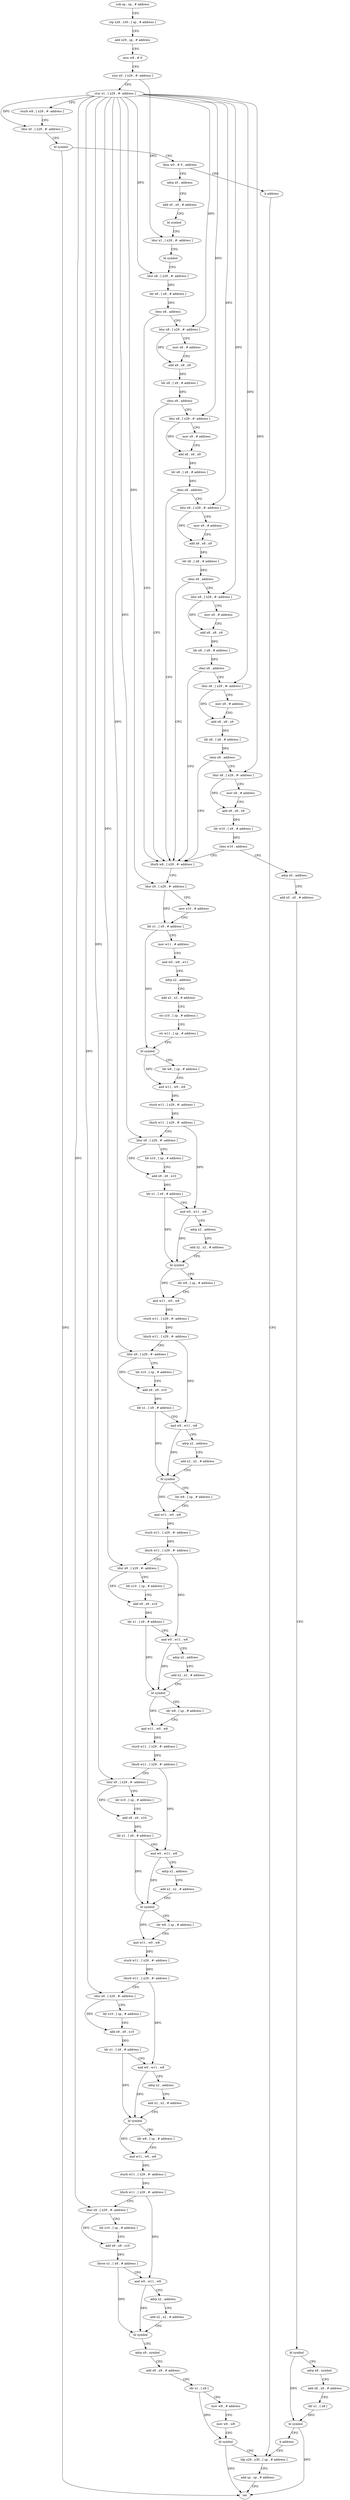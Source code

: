 digraph "func" {
"4390580" [label = "sub sp , sp , # address" ]
"4390584" [label = "stp x29 , x30 , [ sp , # address ]" ]
"4390588" [label = "add x29 , sp , # address" ]
"4390592" [label = "mov w8 , # 0" ]
"4390596" [label = "stur x0 , [ x29 , #- address ]" ]
"4390600" [label = "stur x1 , [ x29 , #- address ]" ]
"4390604" [label = "sturb w8 , [ x29 , #- address ]" ]
"4390608" [label = "ldur x0 , [ x29 , #- address ]" ]
"4390612" [label = "bl symbol" ]
"4390616" [label = "tbnz w0 , # 0 , address" ]
"4390624" [label = "adrp x0 , address" ]
"4390620" [label = "b address" ]
"4390628" [label = "add x0 , x0 , # address" ]
"4390632" [label = "bl symbol" ]
"4390636" [label = "ldur x1 , [ x29 , #- address ]" ]
"4390640" [label = "bl symbol" ]
"4390644" [label = "ldur x8 , [ x29 , #- address ]" ]
"4390648" [label = "ldr x8 , [ x8 , # address ]" ]
"4390652" [label = "cbnz x8 , address" ]
"4390808" [label = "ldurb w8 , [ x29 , #- address ]" ]
"4390656" [label = "ldur x8 , [ x29 , #- address ]" ]
"4391164" [label = "ldp x29 , x30 , [ sp , # address ]" ]
"4390812" [label = "ldur x9 , [ x29 , #- address ]" ]
"4390816" [label = "mov x10 , # address" ]
"4390820" [label = "ldr x1 , [ x9 , # address ]" ]
"4390824" [label = "mov w11 , # address" ]
"4390828" [label = "and w0 , w8 , w11" ]
"4390832" [label = "adrp x2 , address" ]
"4390836" [label = "add x2 , x2 , # address" ]
"4390840" [label = "str x10 , [ sp , # address ]" ]
"4390844" [label = "str w11 , [ sp , # address ]" ]
"4390848" [label = "bl symbol" ]
"4390852" [label = "ldr w8 , [ sp , # address ]" ]
"4390856" [label = "and w11 , w0 , w8" ]
"4390860" [label = "sturb w11 , [ x29 , #- address ]" ]
"4390864" [label = "ldurb w11 , [ x29 , #- address ]" ]
"4390868" [label = "ldur x9 , [ x29 , #- address ]" ]
"4390872" [label = "ldr x10 , [ sp , # address ]" ]
"4390876" [label = "add x9 , x9 , x10" ]
"4390880" [label = "ldr x1 , [ x9 , # address ]" ]
"4390884" [label = "and w0 , w11 , w8" ]
"4390888" [label = "adrp x2 , address" ]
"4390892" [label = "add x2 , x2 , # address" ]
"4390896" [label = "bl symbol" ]
"4390900" [label = "ldr w8 , [ sp , # address ]" ]
"4390904" [label = "and w11 , w0 , w8" ]
"4390908" [label = "sturb w11 , [ x29 , #- address ]" ]
"4390912" [label = "ldurb w11 , [ x29 , #- address ]" ]
"4390916" [label = "ldur x9 , [ x29 , #- address ]" ]
"4390920" [label = "ldr x10 , [ sp , # address ]" ]
"4390924" [label = "add x9 , x9 , x10" ]
"4390928" [label = "ldr x1 , [ x9 , # address ]" ]
"4390932" [label = "and w0 , w11 , w8" ]
"4390936" [label = "adrp x2 , address" ]
"4390940" [label = "add x2 , x2 , # address" ]
"4390944" [label = "bl symbol" ]
"4390948" [label = "ldr w8 , [ sp , # address ]" ]
"4390952" [label = "and w11 , w0 , w8" ]
"4390956" [label = "sturb w11 , [ x29 , #- address ]" ]
"4390960" [label = "ldurb w11 , [ x29 , #- address ]" ]
"4390964" [label = "ldur x9 , [ x29 , #- address ]" ]
"4390968" [label = "ldr x10 , [ sp , # address ]" ]
"4390972" [label = "add x9 , x9 , x10" ]
"4390976" [label = "ldr x1 , [ x9 , # address ]" ]
"4390980" [label = "and w0 , w11 , w8" ]
"4390984" [label = "adrp x2 , address" ]
"4390988" [label = "add x2 , x2 , # address" ]
"4390992" [label = "bl symbol" ]
"4390996" [label = "ldr w8 , [ sp , # address ]" ]
"4391000" [label = "and w11 , w0 , w8" ]
"4391004" [label = "sturb w11 , [ x29 , #- address ]" ]
"4391008" [label = "ldurb w11 , [ x29 , #- address ]" ]
"4391012" [label = "ldur x9 , [ x29 , #- address ]" ]
"4391016" [label = "ldr x10 , [ sp , # address ]" ]
"4391020" [label = "add x9 , x9 , x10" ]
"4391024" [label = "ldr x1 , [ x9 , # address ]" ]
"4391028" [label = "and w0 , w11 , w8" ]
"4391032" [label = "adrp x2 , address" ]
"4391036" [label = "add x2 , x2 , # address" ]
"4391040" [label = "bl symbol" ]
"4391044" [label = "ldr w8 , [ sp , # address ]" ]
"4391048" [label = "and w11 , w0 , w8" ]
"4391052" [label = "sturb w11 , [ x29 , #- address ]" ]
"4391056" [label = "ldurb w11 , [ x29 , #- address ]" ]
"4391060" [label = "ldur x9 , [ x29 , #- address ]" ]
"4391064" [label = "ldr x10 , [ sp , # address ]" ]
"4391068" [label = "add x9 , x9 , x10" ]
"4391072" [label = "ldr x1 , [ x9 , # address ]" ]
"4391076" [label = "and w0 , w11 , w8" ]
"4391080" [label = "adrp x2 , address" ]
"4391084" [label = "add x2 , x2 , # address" ]
"4391088" [label = "bl symbol" ]
"4391092" [label = "ldr w8 , [ sp , # address ]" ]
"4391096" [label = "and w11 , w0 , w8" ]
"4391100" [label = "sturb w11 , [ x29 , #- address ]" ]
"4391104" [label = "ldurb w11 , [ x29 , #- address ]" ]
"4391108" [label = "ldur x9 , [ x29 , #- address ]" ]
"4391112" [label = "ldr x10 , [ sp , # address ]" ]
"4391116" [label = "add x9 , x9 , x10" ]
"4391120" [label = "ldrsw x1 , [ x9 , # address ]" ]
"4391124" [label = "and w0 , w11 , w8" ]
"4391128" [label = "adrp x2 , address" ]
"4391132" [label = "add x2 , x2 , # address" ]
"4391136" [label = "bl symbol" ]
"4391140" [label = "adrp x9 , symbol" ]
"4391144" [label = "add x9 , x9 , # address" ]
"4391148" [label = "ldr x1 , [ x9 ]" ]
"4391152" [label = "mov w8 , # address" ]
"4391156" [label = "mov w0 , w8" ]
"4391160" [label = "bl symbol" ]
"4390660" [label = "mov x9 , # address" ]
"4390664" [label = "add x8 , x8 , x9" ]
"4390668" [label = "ldr x8 , [ x8 , # address ]" ]
"4390672" [label = "cbnz x8 , address" ]
"4390676" [label = "ldur x8 , [ x29 , #- address ]" ]
"4391168" [label = "add sp , sp , # address" ]
"4391172" [label = "ret" ]
"4390680" [label = "mov x9 , # address" ]
"4390684" [label = "add x8 , x8 , x9" ]
"4390688" [label = "ldr x8 , [ x8 , # address ]" ]
"4390692" [label = "cbnz x8 , address" ]
"4390696" [label = "ldur x8 , [ x29 , #- address ]" ]
"4390700" [label = "mov x9 , # address" ]
"4390704" [label = "add x8 , x8 , x9" ]
"4390708" [label = "ldr x8 , [ x8 , # address ]" ]
"4390712" [label = "cbnz x8 , address" ]
"4390716" [label = "ldur x8 , [ x29 , #- address ]" ]
"4390720" [label = "mov x9 , # address" ]
"4390724" [label = "add x8 , x8 , x9" ]
"4390728" [label = "ldr x8 , [ x8 , # address ]" ]
"4390732" [label = "cbnz x8 , address" ]
"4390736" [label = "ldur x8 , [ x29 , #- address ]" ]
"4390740" [label = "mov x9 , # address" ]
"4390744" [label = "add x8 , x8 , x9" ]
"4390748" [label = "ldr x8 , [ x8 , # address ]" ]
"4390752" [label = "cbnz x8 , address" ]
"4390756" [label = "ldur x8 , [ x29 , #- address ]" ]
"4390760" [label = "mov x9 , # address" ]
"4390764" [label = "add x8 , x8 , x9" ]
"4390768" [label = "ldr w10 , [ x8 , # address ]" ]
"4390772" [label = "cbnz w10 , address" ]
"4390776" [label = "adrp x0 , address" ]
"4390780" [label = "add x0 , x0 , # address" ]
"4390784" [label = "bl symbol" ]
"4390788" [label = "adrp x8 , symbol" ]
"4390792" [label = "add x8 , x8 , # address" ]
"4390796" [label = "ldr x1 , [ x8 ]" ]
"4390800" [label = "bl symbol" ]
"4390804" [label = "b address" ]
"4390580" -> "4390584" [ label = "CFG" ]
"4390584" -> "4390588" [ label = "CFG" ]
"4390588" -> "4390592" [ label = "CFG" ]
"4390592" -> "4390596" [ label = "CFG" ]
"4390596" -> "4390600" [ label = "CFG" ]
"4390596" -> "4390636" [ label = "DFG" ]
"4390600" -> "4390604" [ label = "CFG" ]
"4390600" -> "4390608" [ label = "DFG" ]
"4390600" -> "4390644" [ label = "DFG" ]
"4390600" -> "4390812" [ label = "DFG" ]
"4390600" -> "4390868" [ label = "DFG" ]
"4390600" -> "4390916" [ label = "DFG" ]
"4390600" -> "4390964" [ label = "DFG" ]
"4390600" -> "4391012" [ label = "DFG" ]
"4390600" -> "4391060" [ label = "DFG" ]
"4390600" -> "4391108" [ label = "DFG" ]
"4390600" -> "4390656" [ label = "DFG" ]
"4390600" -> "4390676" [ label = "DFG" ]
"4390600" -> "4390696" [ label = "DFG" ]
"4390600" -> "4390716" [ label = "DFG" ]
"4390600" -> "4390736" [ label = "DFG" ]
"4390600" -> "4390756" [ label = "DFG" ]
"4390604" -> "4390608" [ label = "CFG" ]
"4390608" -> "4390612" [ label = "CFG" ]
"4390612" -> "4390616" [ label = "CFG" ]
"4390612" -> "4391172" [ label = "DFG" ]
"4390616" -> "4390624" [ label = "CFG" ]
"4390616" -> "4390620" [ label = "CFG" ]
"4390624" -> "4390628" [ label = "CFG" ]
"4390620" -> "4391164" [ label = "CFG" ]
"4390628" -> "4390632" [ label = "CFG" ]
"4390632" -> "4390636" [ label = "CFG" ]
"4390636" -> "4390640" [ label = "CFG" ]
"4390640" -> "4390644" [ label = "CFG" ]
"4390644" -> "4390648" [ label = "DFG" ]
"4390648" -> "4390652" [ label = "DFG" ]
"4390652" -> "4390808" [ label = "CFG" ]
"4390652" -> "4390656" [ label = "CFG" ]
"4390808" -> "4390812" [ label = "CFG" ]
"4390656" -> "4390660" [ label = "CFG" ]
"4390656" -> "4390664" [ label = "DFG" ]
"4391164" -> "4391168" [ label = "CFG" ]
"4390812" -> "4390816" [ label = "CFG" ]
"4390812" -> "4390820" [ label = "DFG" ]
"4390816" -> "4390820" [ label = "CFG" ]
"4390820" -> "4390824" [ label = "CFG" ]
"4390820" -> "4390848" [ label = "DFG" ]
"4390824" -> "4390828" [ label = "CFG" ]
"4390828" -> "4390832" [ label = "CFG" ]
"4390832" -> "4390836" [ label = "CFG" ]
"4390836" -> "4390840" [ label = "CFG" ]
"4390840" -> "4390844" [ label = "CFG" ]
"4390844" -> "4390848" [ label = "CFG" ]
"4390848" -> "4390852" [ label = "CFG" ]
"4390848" -> "4390856" [ label = "DFG" ]
"4390852" -> "4390856" [ label = "CFG" ]
"4390856" -> "4390860" [ label = "DFG" ]
"4390860" -> "4390864" [ label = "DFG" ]
"4390864" -> "4390868" [ label = "CFG" ]
"4390864" -> "4390884" [ label = "DFG" ]
"4390868" -> "4390872" [ label = "CFG" ]
"4390868" -> "4390876" [ label = "DFG" ]
"4390872" -> "4390876" [ label = "CFG" ]
"4390876" -> "4390880" [ label = "DFG" ]
"4390880" -> "4390884" [ label = "CFG" ]
"4390880" -> "4390896" [ label = "DFG" ]
"4390884" -> "4390888" [ label = "CFG" ]
"4390884" -> "4390896" [ label = "DFG" ]
"4390888" -> "4390892" [ label = "CFG" ]
"4390892" -> "4390896" [ label = "CFG" ]
"4390896" -> "4390900" [ label = "CFG" ]
"4390896" -> "4390904" [ label = "DFG" ]
"4390900" -> "4390904" [ label = "CFG" ]
"4390904" -> "4390908" [ label = "DFG" ]
"4390908" -> "4390912" [ label = "DFG" ]
"4390912" -> "4390916" [ label = "CFG" ]
"4390912" -> "4390932" [ label = "DFG" ]
"4390916" -> "4390920" [ label = "CFG" ]
"4390916" -> "4390924" [ label = "DFG" ]
"4390920" -> "4390924" [ label = "CFG" ]
"4390924" -> "4390928" [ label = "DFG" ]
"4390928" -> "4390932" [ label = "CFG" ]
"4390928" -> "4390944" [ label = "DFG" ]
"4390932" -> "4390936" [ label = "CFG" ]
"4390932" -> "4390944" [ label = "DFG" ]
"4390936" -> "4390940" [ label = "CFG" ]
"4390940" -> "4390944" [ label = "CFG" ]
"4390944" -> "4390948" [ label = "CFG" ]
"4390944" -> "4390952" [ label = "DFG" ]
"4390948" -> "4390952" [ label = "CFG" ]
"4390952" -> "4390956" [ label = "DFG" ]
"4390956" -> "4390960" [ label = "DFG" ]
"4390960" -> "4390964" [ label = "CFG" ]
"4390960" -> "4390980" [ label = "DFG" ]
"4390964" -> "4390968" [ label = "CFG" ]
"4390964" -> "4390972" [ label = "DFG" ]
"4390968" -> "4390972" [ label = "CFG" ]
"4390972" -> "4390976" [ label = "DFG" ]
"4390976" -> "4390980" [ label = "CFG" ]
"4390976" -> "4390992" [ label = "DFG" ]
"4390980" -> "4390984" [ label = "CFG" ]
"4390980" -> "4390992" [ label = "DFG" ]
"4390984" -> "4390988" [ label = "CFG" ]
"4390988" -> "4390992" [ label = "CFG" ]
"4390992" -> "4390996" [ label = "CFG" ]
"4390992" -> "4391000" [ label = "DFG" ]
"4390996" -> "4391000" [ label = "CFG" ]
"4391000" -> "4391004" [ label = "DFG" ]
"4391004" -> "4391008" [ label = "DFG" ]
"4391008" -> "4391012" [ label = "CFG" ]
"4391008" -> "4391028" [ label = "DFG" ]
"4391012" -> "4391016" [ label = "CFG" ]
"4391012" -> "4391020" [ label = "DFG" ]
"4391016" -> "4391020" [ label = "CFG" ]
"4391020" -> "4391024" [ label = "DFG" ]
"4391024" -> "4391028" [ label = "CFG" ]
"4391024" -> "4391040" [ label = "DFG" ]
"4391028" -> "4391032" [ label = "CFG" ]
"4391028" -> "4391040" [ label = "DFG" ]
"4391032" -> "4391036" [ label = "CFG" ]
"4391036" -> "4391040" [ label = "CFG" ]
"4391040" -> "4391044" [ label = "CFG" ]
"4391040" -> "4391048" [ label = "DFG" ]
"4391044" -> "4391048" [ label = "CFG" ]
"4391048" -> "4391052" [ label = "DFG" ]
"4391052" -> "4391056" [ label = "DFG" ]
"4391056" -> "4391060" [ label = "CFG" ]
"4391056" -> "4391076" [ label = "DFG" ]
"4391060" -> "4391064" [ label = "CFG" ]
"4391060" -> "4391068" [ label = "DFG" ]
"4391064" -> "4391068" [ label = "CFG" ]
"4391068" -> "4391072" [ label = "DFG" ]
"4391072" -> "4391076" [ label = "CFG" ]
"4391072" -> "4391088" [ label = "DFG" ]
"4391076" -> "4391080" [ label = "CFG" ]
"4391076" -> "4391088" [ label = "DFG" ]
"4391080" -> "4391084" [ label = "CFG" ]
"4391084" -> "4391088" [ label = "CFG" ]
"4391088" -> "4391092" [ label = "CFG" ]
"4391088" -> "4391096" [ label = "DFG" ]
"4391092" -> "4391096" [ label = "CFG" ]
"4391096" -> "4391100" [ label = "DFG" ]
"4391100" -> "4391104" [ label = "DFG" ]
"4391104" -> "4391108" [ label = "CFG" ]
"4391104" -> "4391124" [ label = "DFG" ]
"4391108" -> "4391112" [ label = "CFG" ]
"4391108" -> "4391116" [ label = "DFG" ]
"4391112" -> "4391116" [ label = "CFG" ]
"4391116" -> "4391120" [ label = "DFG" ]
"4391120" -> "4391124" [ label = "CFG" ]
"4391120" -> "4391136" [ label = "DFG" ]
"4391124" -> "4391128" [ label = "CFG" ]
"4391124" -> "4391136" [ label = "DFG" ]
"4391128" -> "4391132" [ label = "CFG" ]
"4391132" -> "4391136" [ label = "CFG" ]
"4391136" -> "4391140" [ label = "CFG" ]
"4391140" -> "4391144" [ label = "CFG" ]
"4391144" -> "4391148" [ label = "CFG" ]
"4391148" -> "4391152" [ label = "CFG" ]
"4391148" -> "4391160" [ label = "DFG" ]
"4391152" -> "4391156" [ label = "CFG" ]
"4391156" -> "4391160" [ label = "CFG" ]
"4391160" -> "4391164" [ label = "CFG" ]
"4391160" -> "4391172" [ label = "DFG" ]
"4390660" -> "4390664" [ label = "CFG" ]
"4390664" -> "4390668" [ label = "DFG" ]
"4390668" -> "4390672" [ label = "DFG" ]
"4390672" -> "4390808" [ label = "CFG" ]
"4390672" -> "4390676" [ label = "CFG" ]
"4390676" -> "4390680" [ label = "CFG" ]
"4390676" -> "4390684" [ label = "DFG" ]
"4391168" -> "4391172" [ label = "CFG" ]
"4390680" -> "4390684" [ label = "CFG" ]
"4390684" -> "4390688" [ label = "DFG" ]
"4390688" -> "4390692" [ label = "DFG" ]
"4390692" -> "4390808" [ label = "CFG" ]
"4390692" -> "4390696" [ label = "CFG" ]
"4390696" -> "4390700" [ label = "CFG" ]
"4390696" -> "4390704" [ label = "DFG" ]
"4390700" -> "4390704" [ label = "CFG" ]
"4390704" -> "4390708" [ label = "DFG" ]
"4390708" -> "4390712" [ label = "DFG" ]
"4390712" -> "4390808" [ label = "CFG" ]
"4390712" -> "4390716" [ label = "CFG" ]
"4390716" -> "4390720" [ label = "CFG" ]
"4390716" -> "4390724" [ label = "DFG" ]
"4390720" -> "4390724" [ label = "CFG" ]
"4390724" -> "4390728" [ label = "DFG" ]
"4390728" -> "4390732" [ label = "DFG" ]
"4390732" -> "4390808" [ label = "CFG" ]
"4390732" -> "4390736" [ label = "CFG" ]
"4390736" -> "4390740" [ label = "CFG" ]
"4390736" -> "4390744" [ label = "DFG" ]
"4390740" -> "4390744" [ label = "CFG" ]
"4390744" -> "4390748" [ label = "DFG" ]
"4390748" -> "4390752" [ label = "DFG" ]
"4390752" -> "4390808" [ label = "CFG" ]
"4390752" -> "4390756" [ label = "CFG" ]
"4390756" -> "4390760" [ label = "CFG" ]
"4390756" -> "4390764" [ label = "DFG" ]
"4390760" -> "4390764" [ label = "CFG" ]
"4390764" -> "4390768" [ label = "DFG" ]
"4390768" -> "4390772" [ label = "DFG" ]
"4390772" -> "4390808" [ label = "CFG" ]
"4390772" -> "4390776" [ label = "CFG" ]
"4390776" -> "4390780" [ label = "CFG" ]
"4390780" -> "4390784" [ label = "CFG" ]
"4390784" -> "4390788" [ label = "CFG" ]
"4390784" -> "4390800" [ label = "DFG" ]
"4390788" -> "4390792" [ label = "CFG" ]
"4390792" -> "4390796" [ label = "CFG" ]
"4390796" -> "4390800" [ label = "DFG" ]
"4390800" -> "4390804" [ label = "CFG" ]
"4390800" -> "4391172" [ label = "DFG" ]
"4390804" -> "4391164" [ label = "CFG" ]
}
